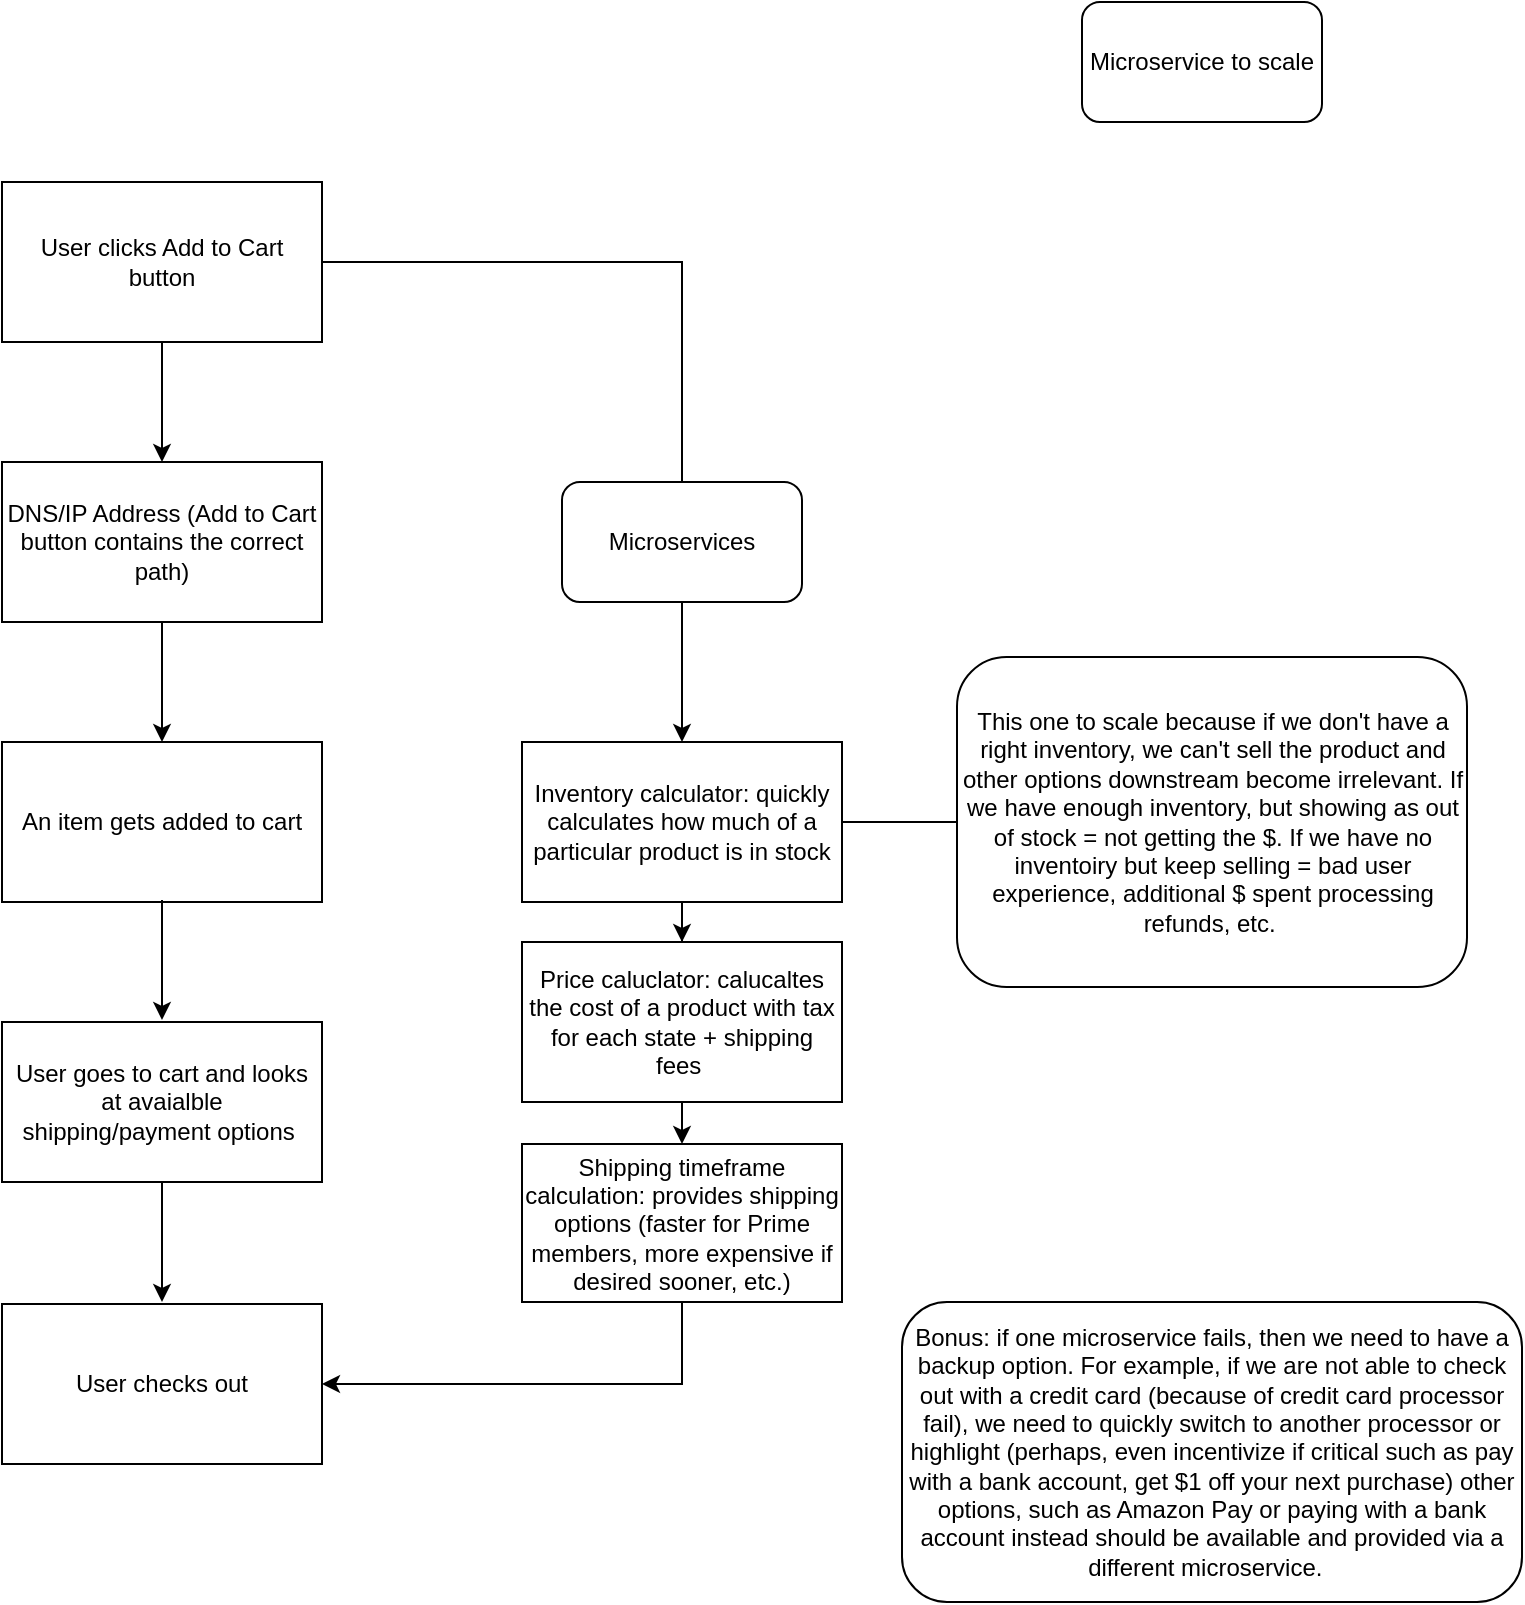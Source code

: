 <mxfile version="27.1.6">
  <diagram name="Page-1" id="AD4A-Nj5w-n0UmdkVWub">
    <mxGraphModel dx="913" dy="732" grid="1" gridSize="10" guides="1" tooltips="1" connect="1" arrows="1" fold="1" page="1" pageScale="1" pageWidth="850" pageHeight="1100" math="0" shadow="0">
      <root>
        <mxCell id="0" />
        <mxCell id="1" parent="0" />
        <mxCell id="RcWlKOSqizUN6S4s6CRh-7" value="" style="edgeStyle=orthogonalEdgeStyle;rounded=0;orthogonalLoop=1;jettySize=auto;html=1;" edge="1" parent="1" source="QO-0AGGRT4_MGbJ6_vkx-2" target="QO-0AGGRT4_MGbJ6_vkx-4">
          <mxGeometry relative="1" as="geometry" />
        </mxCell>
        <mxCell id="RcWlKOSqizUN6S4s6CRh-15" style="edgeStyle=orthogonalEdgeStyle;rounded=0;orthogonalLoop=1;jettySize=auto;html=1;entryX=0.5;entryY=0;entryDx=0;entryDy=0;" edge="1" parent="1" source="QO-0AGGRT4_MGbJ6_vkx-2" target="QO-0AGGRT4_MGbJ6_vkx-5">
          <mxGeometry relative="1" as="geometry" />
        </mxCell>
        <mxCell id="QO-0AGGRT4_MGbJ6_vkx-2" value="User clicks Add to Cart button" style="rounded=0;whiteSpace=wrap;html=1;" parent="1" vertex="1">
          <mxGeometry x="80" y="120" width="160" height="80" as="geometry" />
        </mxCell>
        <mxCell id="RcWlKOSqizUN6S4s6CRh-8" value="" style="edgeStyle=orthogonalEdgeStyle;rounded=0;orthogonalLoop=1;jettySize=auto;html=1;" edge="1" parent="1" source="QO-0AGGRT4_MGbJ6_vkx-4" target="QO-0AGGRT4_MGbJ6_vkx-10">
          <mxGeometry relative="1" as="geometry" />
        </mxCell>
        <mxCell id="QO-0AGGRT4_MGbJ6_vkx-4" value="DNS/IP Address (Add to Cart button contains the correct path)" style="rounded=0;whiteSpace=wrap;html=1;" parent="1" vertex="1">
          <mxGeometry x="80" y="260" width="160" height="80" as="geometry" />
        </mxCell>
        <mxCell id="RcWlKOSqizUN6S4s6CRh-1" value="" style="edgeStyle=orthogonalEdgeStyle;rounded=0;orthogonalLoop=1;jettySize=auto;html=1;" edge="1" parent="1" source="QO-0AGGRT4_MGbJ6_vkx-5" target="QO-0AGGRT4_MGbJ6_vkx-9">
          <mxGeometry relative="1" as="geometry" />
        </mxCell>
        <mxCell id="QO-0AGGRT4_MGbJ6_vkx-5" value="Inventory calculator: quickly calculates how much of a particular product is in stock" style="rounded=0;whiteSpace=wrap;html=1;" parent="1" vertex="1">
          <mxGeometry x="340" y="400" width="160" height="80" as="geometry" />
        </mxCell>
        <mxCell id="RcWlKOSqizUN6S4s6CRh-2" value="" style="edgeStyle=orthogonalEdgeStyle;rounded=0;orthogonalLoop=1;jettySize=auto;html=1;" edge="1" parent="1" source="QO-0AGGRT4_MGbJ6_vkx-9" target="QO-0AGGRT4_MGbJ6_vkx-12">
          <mxGeometry relative="1" as="geometry" />
        </mxCell>
        <mxCell id="QO-0AGGRT4_MGbJ6_vkx-9" value="Price caluclator: calucaltes the cost of a product with tax for each state + shipping fees&amp;nbsp;" style="rounded=0;whiteSpace=wrap;html=1;" parent="1" vertex="1">
          <mxGeometry x="340" y="500" width="160" height="80" as="geometry" />
        </mxCell>
        <mxCell id="QO-0AGGRT4_MGbJ6_vkx-10" value="An item gets added to cart" style="rounded=0;whiteSpace=wrap;html=1;" parent="1" vertex="1">
          <mxGeometry x="80" y="400" width="160" height="80" as="geometry" />
        </mxCell>
        <mxCell id="RcWlKOSqizUN6S4s6CRh-16" style="edgeStyle=orthogonalEdgeStyle;rounded=0;orthogonalLoop=1;jettySize=auto;html=1;entryX=1;entryY=0.5;entryDx=0;entryDy=0;exitX=0.559;exitY=0.974;exitDx=0;exitDy=0;exitPerimeter=0;" edge="1" parent="1" source="QO-0AGGRT4_MGbJ6_vkx-12" target="RcWlKOSqizUN6S4s6CRh-13">
          <mxGeometry relative="1" as="geometry">
            <mxPoint x="420" y="710" as="sourcePoint" />
            <Array as="points">
              <mxPoint x="420" y="678" />
              <mxPoint x="420" y="721" />
            </Array>
          </mxGeometry>
        </mxCell>
        <mxCell id="QO-0AGGRT4_MGbJ6_vkx-12" value="Shipping timeframe calculation: provides shipping options (faster for Prime members, more expensive if desired sooner, etc.)" style="rounded=0;whiteSpace=wrap;html=1;" parent="1" vertex="1">
          <mxGeometry x="340" y="601" width="160" height="79" as="geometry" />
        </mxCell>
        <mxCell id="RcWlKOSqizUN6S4s6CRh-6" value="Microservices" style="rounded=1;whiteSpace=wrap;html=1;" vertex="1" parent="1">
          <mxGeometry x="360" y="270" width="120" height="60" as="geometry" />
        </mxCell>
        <mxCell id="RcWlKOSqizUN6S4s6CRh-10" value="" style="edgeStyle=orthogonalEdgeStyle;rounded=0;orthogonalLoop=1;jettySize=auto;html=1;" edge="1" parent="1">
          <mxGeometry relative="1" as="geometry">
            <mxPoint x="160" y="479" as="sourcePoint" />
            <mxPoint x="160" y="539" as="targetPoint" />
          </mxGeometry>
        </mxCell>
        <mxCell id="RcWlKOSqizUN6S4s6CRh-11" value="User goes to cart and looks at avaialble shipping/payment options&amp;nbsp;" style="rounded=0;whiteSpace=wrap;html=1;" vertex="1" parent="1">
          <mxGeometry x="80" y="540" width="160" height="80" as="geometry" />
        </mxCell>
        <mxCell id="RcWlKOSqizUN6S4s6CRh-12" value="" style="edgeStyle=orthogonalEdgeStyle;rounded=0;orthogonalLoop=1;jettySize=auto;html=1;" edge="1" parent="1">
          <mxGeometry relative="1" as="geometry">
            <mxPoint x="160" y="620" as="sourcePoint" />
            <mxPoint x="160" y="680" as="targetPoint" />
          </mxGeometry>
        </mxCell>
        <mxCell id="RcWlKOSqizUN6S4s6CRh-13" value="User checks out" style="rounded=0;whiteSpace=wrap;html=1;" vertex="1" parent="1">
          <mxGeometry x="80" y="681" width="160" height="80" as="geometry" />
        </mxCell>
        <mxCell id="RcWlKOSqizUN6S4s6CRh-17" value="Microservice to scale" style="rounded=1;whiteSpace=wrap;html=1;" vertex="1" parent="1">
          <mxGeometry x="620" y="30" width="120" height="60" as="geometry" />
        </mxCell>
        <mxCell id="RcWlKOSqizUN6S4s6CRh-18" value="This one to scale because if we don&#39;t have a right inventory, we can&#39;t sell the product and other options downstream become irrelevant. If we have enough inventory, but showing as out of stock = not getting the $. If we have no inventoiry but keep selling = bad user experience, additional $ spent processing refunds, etc.&amp;nbsp;" style="rounded=1;whiteSpace=wrap;html=1;" vertex="1" parent="1">
          <mxGeometry x="557.5" y="357.5" width="255" height="165" as="geometry" />
        </mxCell>
        <mxCell id="RcWlKOSqizUN6S4s6CRh-21" value="" style="endArrow=none;html=1;rounded=0;entryX=0;entryY=0.5;entryDx=0;entryDy=0;" edge="1" parent="1" target="RcWlKOSqizUN6S4s6CRh-18">
          <mxGeometry width="50" height="50" relative="1" as="geometry">
            <mxPoint x="500" y="440" as="sourcePoint" />
            <mxPoint x="550" y="390" as="targetPoint" />
          </mxGeometry>
        </mxCell>
        <mxCell id="RcWlKOSqizUN6S4s6CRh-22" value="Bonus: if one microservice fails, then we need to have a backup option. For example, if we are not able to check out with a credit card (because of credit card processor fail), we need to quickly switch to another processor or highlight (perhaps, even incentivize if critical such as pay with a bank account, get $1 off your next purchase) other options, such as Amazon Pay or paying with a bank account instead should be available and provided via a different microservice.&amp;nbsp;&amp;nbsp;" style="rounded=1;whiteSpace=wrap;html=1;" vertex="1" parent="1">
          <mxGeometry x="530" y="680" width="310" height="150" as="geometry" />
        </mxCell>
      </root>
    </mxGraphModel>
  </diagram>
</mxfile>
